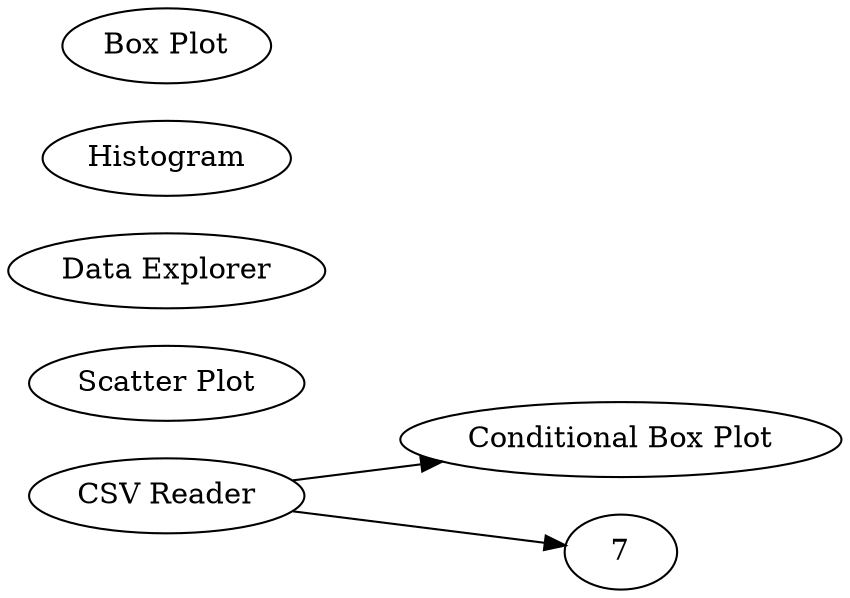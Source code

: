 digraph {
	1 [label="CSV Reader"]
	5 [label="Conditional Box Plot"]
	6 [label="Scatter Plot"]
	2 [label="Data Explorer"]
	3 [label=Histogram]
	4 [label="Box Plot"]
	1 -> 5
	1 -> 7
	rankdir=LR
}
